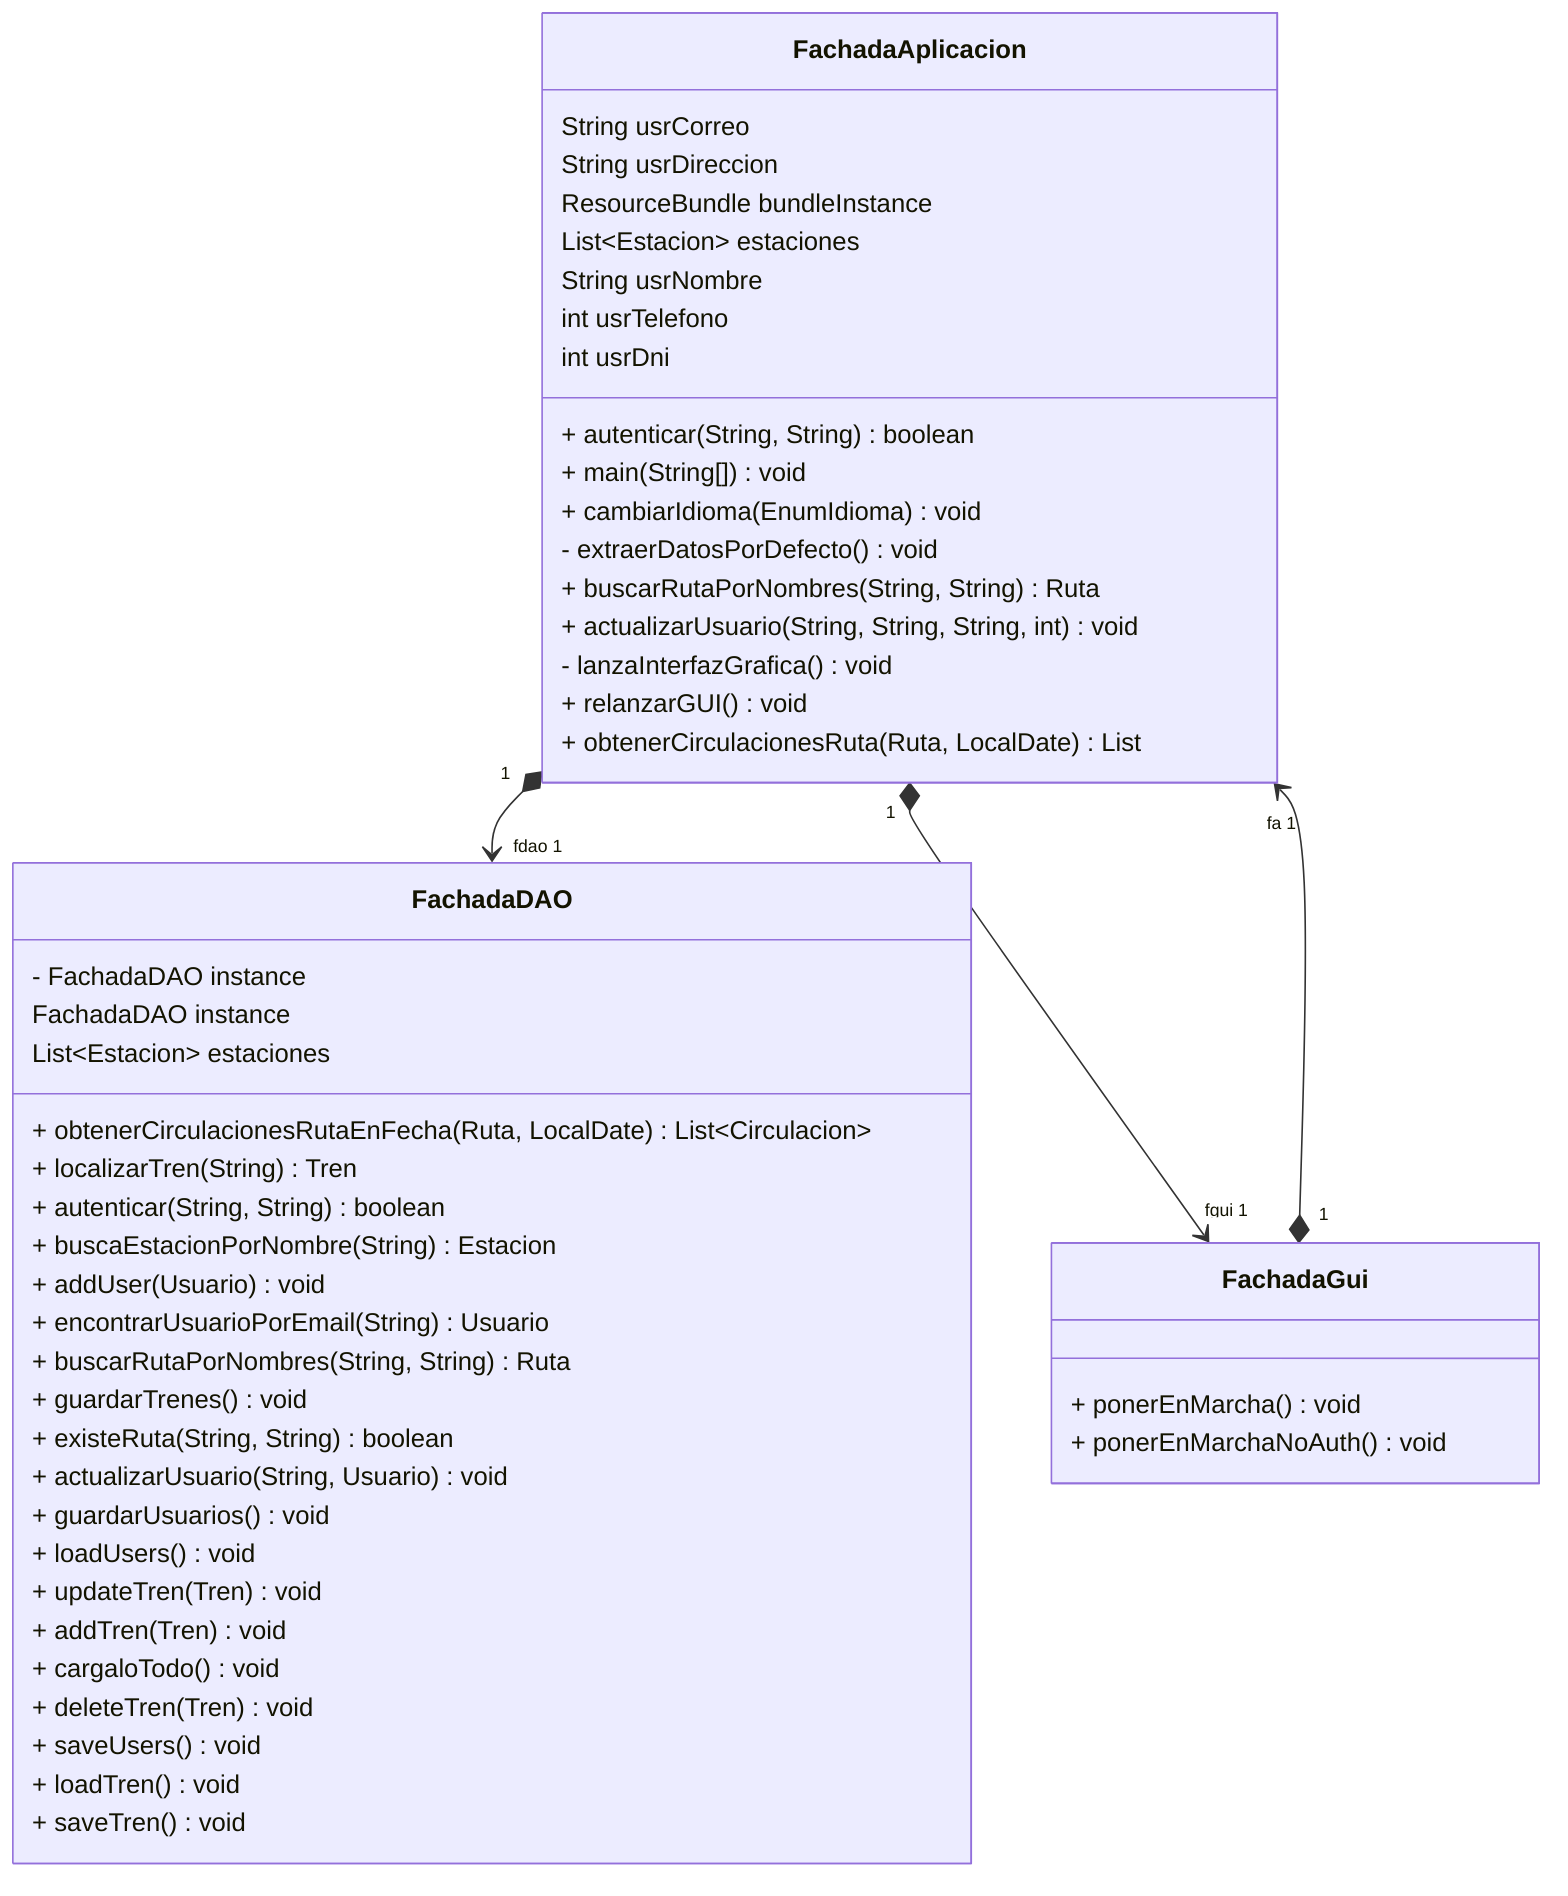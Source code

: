 classDiagram
    direction TB
    class FachadaAplicacion {
        + autenticar(String, String) boolean
        + main(String[]) void
        + cambiarIdioma(EnumIdioma) void
        - extraerDatosPorDefecto() void
        + buscarRutaPorNombres(String, String) Ruta
        + actualizarUsuario(String, String, String, int) void
        - lanzaInterfazGrafica() void
        + relanzarGUI() void
        + obtenerCirculacionesRuta(Ruta, LocalDate) List
        String usrCorreo
        String usrDireccion
        ResourceBundle bundleInstance
        List~Estacion~ estaciones
        String usrNombre
        int usrTelefono
        int usrDni
    }
    class FachadaDAO {
        - FachadaDAO instance
        + obtenerCirculacionesRutaEnFecha(Ruta, LocalDate) List~Circulacion~
        + localizarTren(String) Tren
        + autenticar(String, String) boolean
        + buscaEstacionPorNombre(String) Estacion
        + addUser(Usuario) void
        + encontrarUsuarioPorEmail(String) Usuario
        + buscarRutaPorNombres(String, String) Ruta
        + guardarTrenes() void
        + existeRuta(String, String) boolean
        + actualizarUsuario(String, Usuario) void
        + guardarUsuarios() void
        + loadUsers() void
        + updateTren(Tren) void
        + addTren(Tren) void
        + cargaloTodo() void
        + deleteTren(Tren) void
        + saveUsers() void
        + loadTren() void
        + saveTren() void
        FachadaDAO instance
        List~Estacion~ estaciones
    }
    class FachadaGui {
        + ponerEnMarcha() void
        + ponerEnMarchaNoAuth() void
    }

    FachadaAplicacion "1" *--> "fdao 1" FachadaDAO
    FachadaAplicacion "1" *--> "fgui 1" FachadaGui
    FachadaGui "1" *--> "fa 1" FachadaAplicacion